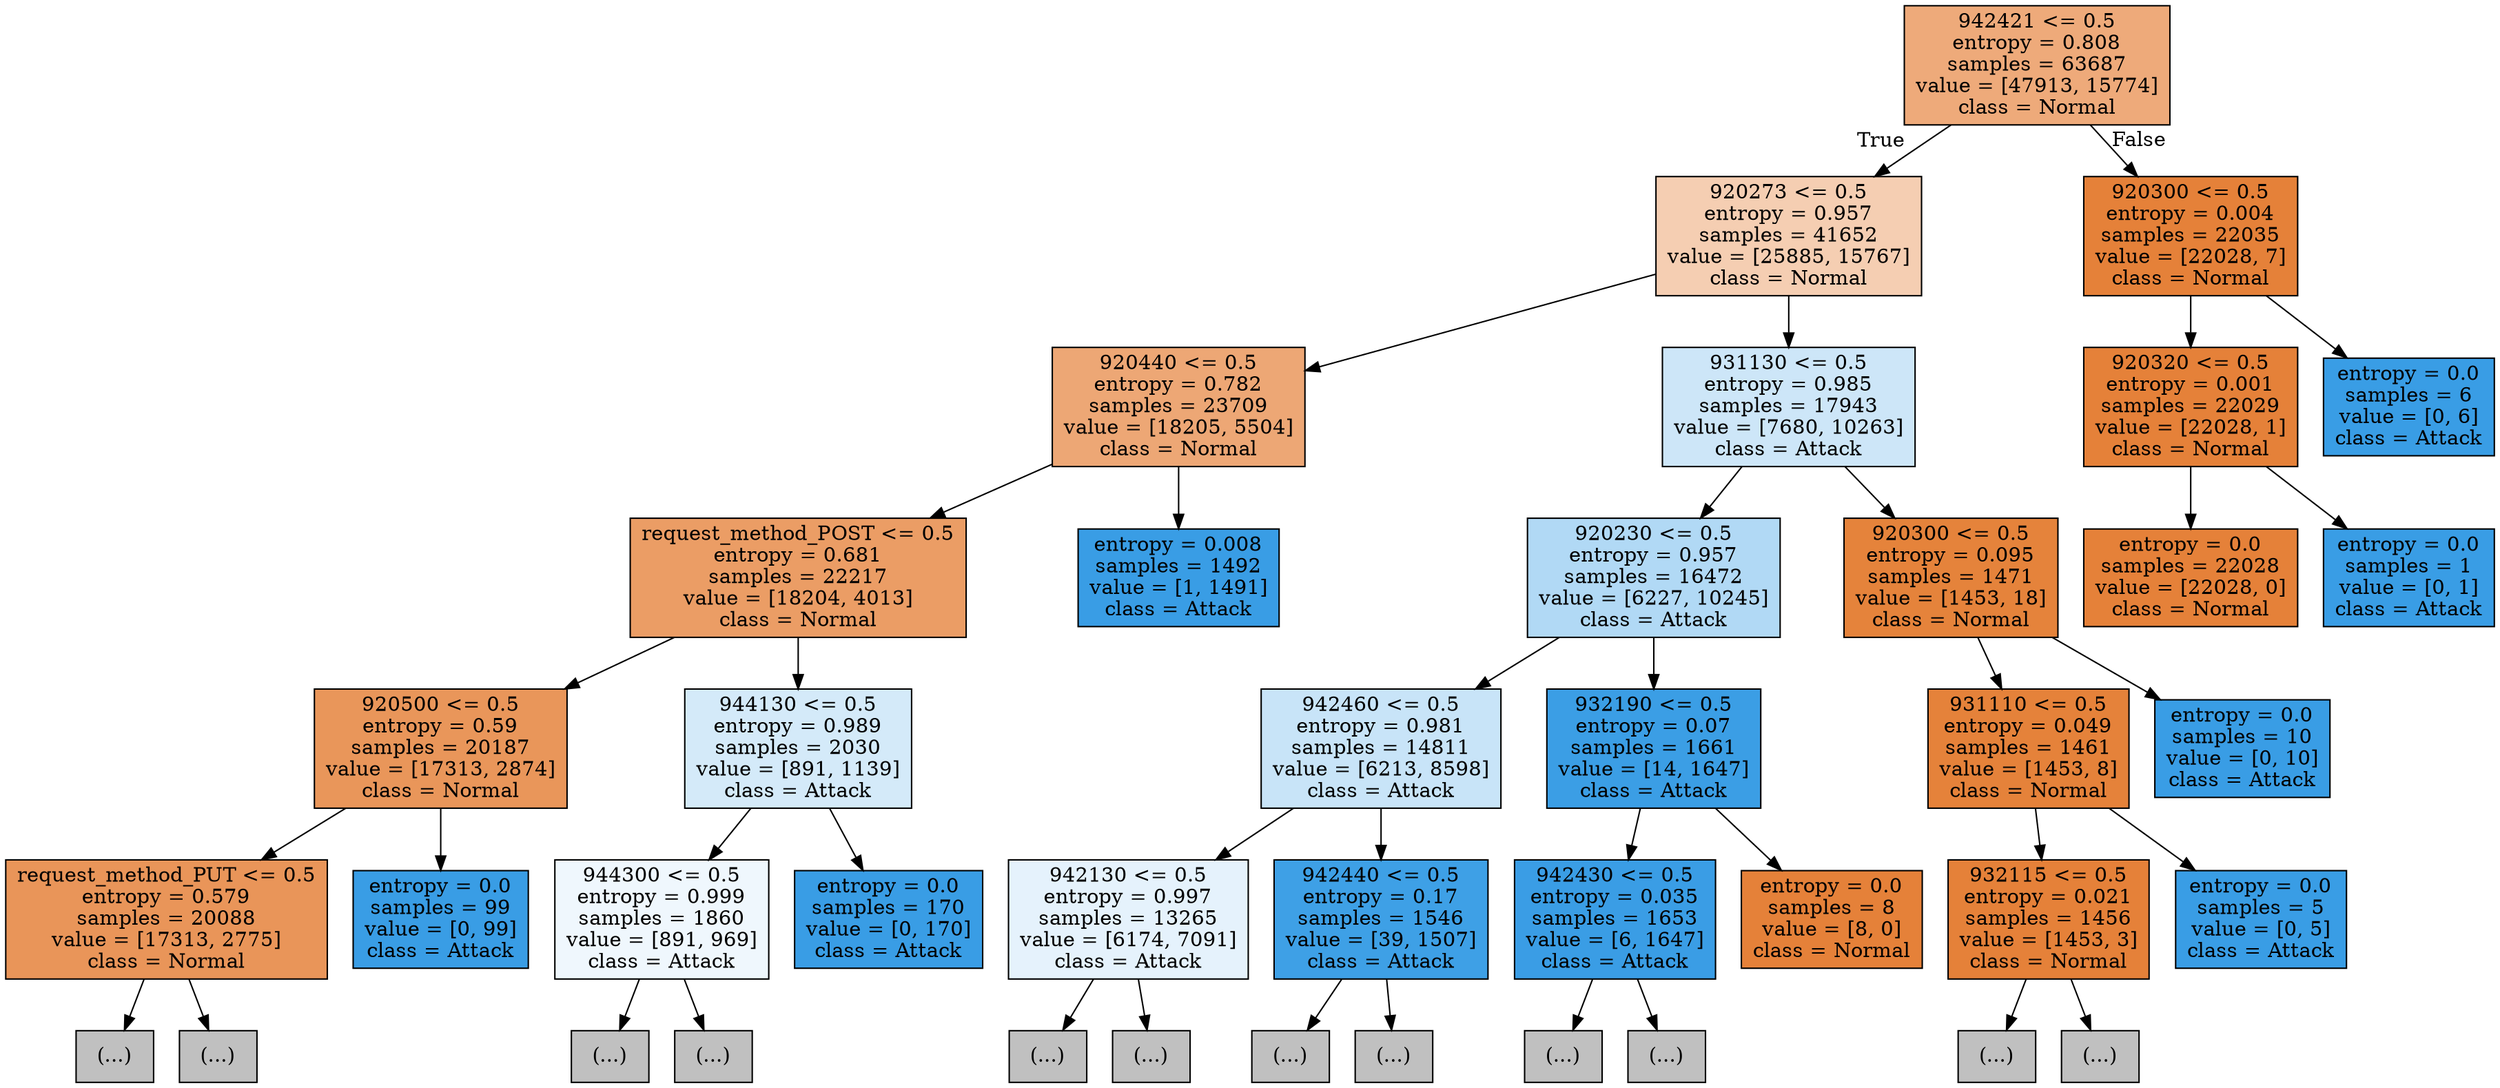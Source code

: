digraph Tree {
node [shape=box, style="filled", color="black"] ;
0 [label="942421 <= 0.5\nentropy = 0.808\nsamples = 63687\nvalue = [47913, 15774]\nclass = Normal", fillcolor="#eeaa7a"] ;
1 [label="920273 <= 0.5\nentropy = 0.957\nsamples = 41652\nvalue = [25885, 15767]\nclass = Normal", fillcolor="#f5ceb2"] ;
0 -> 1 [labeldistance=2.5, labelangle=45, headlabel="True"] ;
2 [label="920440 <= 0.5\nentropy = 0.782\nsamples = 23709\nvalue = [18205, 5504]\nclass = Normal", fillcolor="#eda775"] ;
1 -> 2 ;
3 [label="request_method_POST <= 0.5\nentropy = 0.681\nsamples = 22217\nvalue = [18204, 4013]\nclass = Normal", fillcolor="#eb9d65"] ;
2 -> 3 ;
4 [label="920500 <= 0.5\nentropy = 0.59\nsamples = 20187\nvalue = [17313, 2874]\nclass = Normal", fillcolor="#e9965a"] ;
3 -> 4 ;
5 [label="request_method_PUT <= 0.5\nentropy = 0.579\nsamples = 20088\nvalue = [17313, 2775]\nclass = Normal", fillcolor="#e99559"] ;
4 -> 5 ;
6 [label="(...)", fillcolor="#C0C0C0"] ;
5 -> 6 ;
43 [label="(...)", fillcolor="#C0C0C0"] ;
5 -> 43 ;
46 [label="entropy = 0.0\nsamples = 99\nvalue = [0, 99]\nclass = Attack", fillcolor="#399de5"] ;
4 -> 46 ;
47 [label="944130 <= 0.5\nentropy = 0.989\nsamples = 2030\nvalue = [891, 1139]\nclass = Attack", fillcolor="#d4eaf9"] ;
3 -> 47 ;
48 [label="944300 <= 0.5\nentropy = 0.999\nsamples = 1860\nvalue = [891, 969]\nclass = Attack", fillcolor="#eff7fd"] ;
47 -> 48 ;
49 [label="(...)", fillcolor="#C0C0C0"] ;
48 -> 49 ;
62 [label="(...)", fillcolor="#C0C0C0"] ;
48 -> 62 ;
63 [label="entropy = 0.0\nsamples = 170\nvalue = [0, 170]\nclass = Attack", fillcolor="#399de5"] ;
47 -> 63 ;
64 [label="entropy = 0.008\nsamples = 1492\nvalue = [1, 1491]\nclass = Attack", fillcolor="#399de5"] ;
2 -> 64 ;
65 [label="931130 <= 0.5\nentropy = 0.985\nsamples = 17943\nvalue = [7680, 10263]\nclass = Attack", fillcolor="#cde6f8"] ;
1 -> 65 ;
66 [label="920230 <= 0.5\nentropy = 0.957\nsamples = 16472\nvalue = [6227, 10245]\nclass = Attack", fillcolor="#b1d9f5"] ;
65 -> 66 ;
67 [label="942460 <= 0.5\nentropy = 0.981\nsamples = 14811\nvalue = [6213, 8598]\nclass = Attack", fillcolor="#c8e4f8"] ;
66 -> 67 ;
68 [label="942130 <= 0.5\nentropy = 0.997\nsamples = 13265\nvalue = [6174, 7091]\nclass = Attack", fillcolor="#e5f2fc"] ;
67 -> 68 ;
69 [label="(...)", fillcolor="#C0C0C0"] ;
68 -> 69 ;
134 [label="(...)", fillcolor="#C0C0C0"] ;
68 -> 134 ;
151 [label="942440 <= 0.5\nentropy = 0.17\nsamples = 1546\nvalue = [39, 1507]\nclass = Attack", fillcolor="#3ea0e6"] ;
67 -> 151 ;
152 [label="(...)", fillcolor="#C0C0C0"] ;
151 -> 152 ;
177 [label="(...)", fillcolor="#C0C0C0"] ;
151 -> 177 ;
178 [label="932190 <= 0.5\nentropy = 0.07\nsamples = 1661\nvalue = [14, 1647]\nclass = Attack", fillcolor="#3b9ee5"] ;
66 -> 178 ;
179 [label="942430 <= 0.5\nentropy = 0.035\nsamples = 1653\nvalue = [6, 1647]\nclass = Attack", fillcolor="#3a9de5"] ;
178 -> 179 ;
180 [label="(...)", fillcolor="#C0C0C0"] ;
179 -> 180 ;
181 [label="(...)", fillcolor="#C0C0C0"] ;
179 -> 181 ;
184 [label="entropy = 0.0\nsamples = 8\nvalue = [8, 0]\nclass = Normal", fillcolor="#e58139"] ;
178 -> 184 ;
185 [label="920300 <= 0.5\nentropy = 0.095\nsamples = 1471\nvalue = [1453, 18]\nclass = Normal", fillcolor="#e5833b"] ;
65 -> 185 ;
186 [label="931110 <= 0.5\nentropy = 0.049\nsamples = 1461\nvalue = [1453, 8]\nclass = Normal", fillcolor="#e5823a"] ;
185 -> 186 ;
187 [label="932115 <= 0.5\nentropy = 0.021\nsamples = 1456\nvalue = [1453, 3]\nclass = Normal", fillcolor="#e58139"] ;
186 -> 187 ;
188 [label="(...)", fillcolor="#C0C0C0"] ;
187 -> 188 ;
197 [label="(...)", fillcolor="#C0C0C0"] ;
187 -> 197 ;
198 [label="entropy = 0.0\nsamples = 5\nvalue = [0, 5]\nclass = Attack", fillcolor="#399de5"] ;
186 -> 198 ;
199 [label="entropy = 0.0\nsamples = 10\nvalue = [0, 10]\nclass = Attack", fillcolor="#399de5"] ;
185 -> 199 ;
200 [label="920300 <= 0.5\nentropy = 0.004\nsamples = 22035\nvalue = [22028, 7]\nclass = Normal", fillcolor="#e58139"] ;
0 -> 200 [labeldistance=2.5, labelangle=-45, headlabel="False"] ;
201 [label="920320 <= 0.5\nentropy = 0.001\nsamples = 22029\nvalue = [22028, 1]\nclass = Normal", fillcolor="#e58139"] ;
200 -> 201 ;
202 [label="entropy = 0.0\nsamples = 22028\nvalue = [22028, 0]\nclass = Normal", fillcolor="#e58139"] ;
201 -> 202 ;
203 [label="entropy = 0.0\nsamples = 1\nvalue = [0, 1]\nclass = Attack", fillcolor="#399de5"] ;
201 -> 203 ;
204 [label="entropy = 0.0\nsamples = 6\nvalue = [0, 6]\nclass = Attack", fillcolor="#399de5"] ;
200 -> 204 ;
}